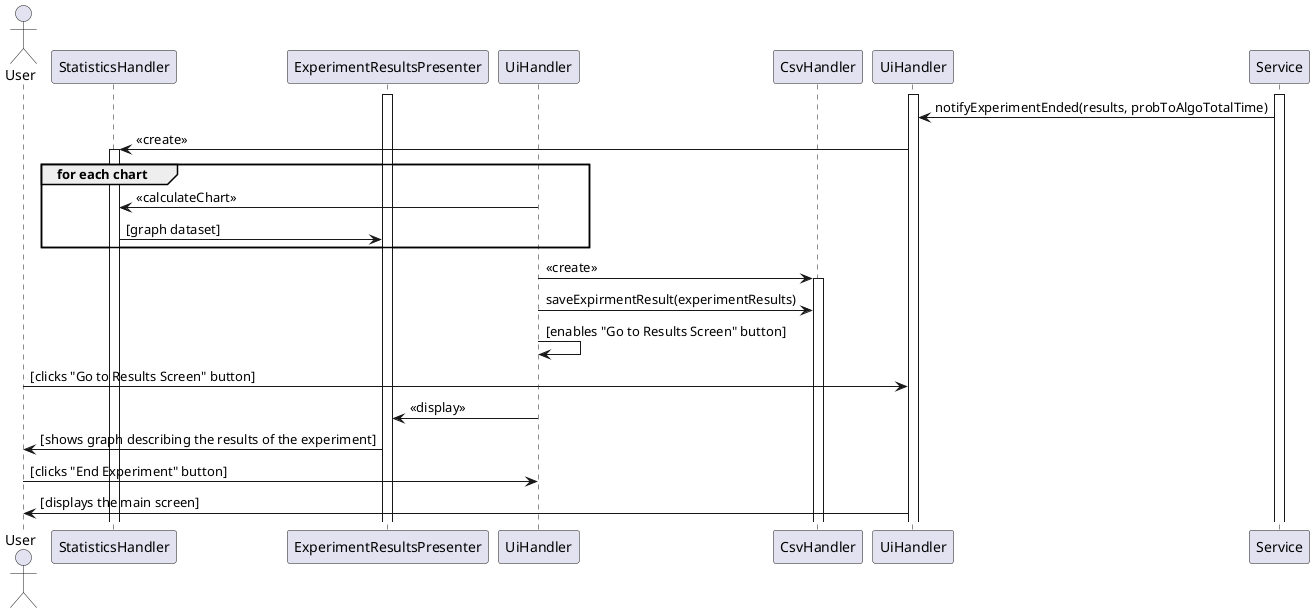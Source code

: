 @startuml
actor User as u
participant StatisticsHandler as sth
participant ExperimentResultsPresenter as res
participant UiHandler as ui
participant CsvHandler as csv

activate UiHandler
activate Service
activate res



Service -> UiHandler : notifyExperimentEnded(results, probToAlgoTotalTime)

UiHandler -> sth : <<create>>
activate sth
group for each chart
    ui -> sth : <<calculateChart>>
    sth -> res : [graph dataset]
end group

ui -> csv : <<create>>
activate csv
ui -> csv : saveExpirmentResult(experimentResults)

ui -> ui : [enables "Go to Results Screen" button]
u-> UiHandler : [clicks "Go to Results Screen" button]

ui -> res : <<display>>

res -> u : [shows graph describing the results of the experiment]

u -> ui : [clicks "End Experiment" button]

UiHandler -> u : [displays the main screen]

@enduml